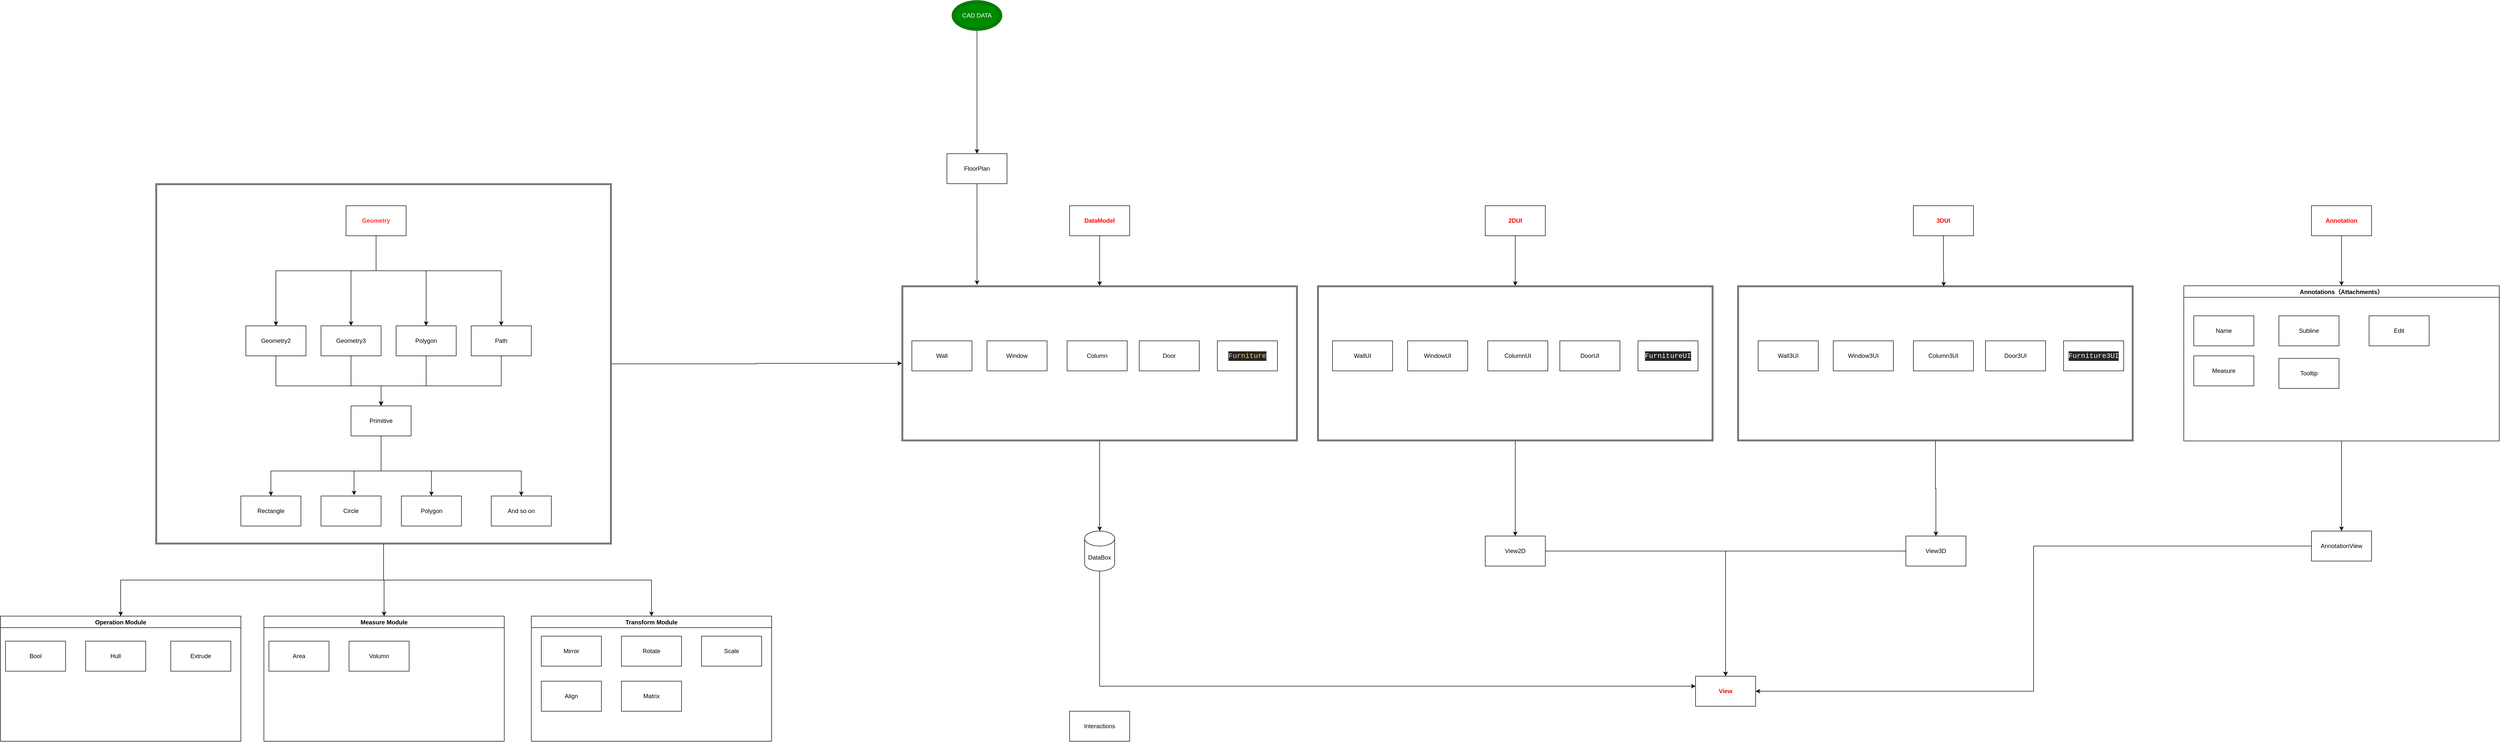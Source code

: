 <mxfile>
    <diagram id="Z0GcILm_RbY9hD6k0gx6" name="Page-1">
        <mxGraphModel dx="1190" dy="1955" grid="1" gridSize="10" guides="1" tooltips="1" connect="1" arrows="1" fold="1" page="1" pageScale="1" pageWidth="827" pageHeight="1169" math="0" shadow="0">
            <root>
                <mxCell id="0"/>
                <mxCell id="1" parent="0"/>
                <mxCell id="193" style="edgeStyle=orthogonalEdgeStyle;rounded=0;orthogonalLoop=1;jettySize=auto;html=1;entryX=0.5;entryY=0;entryDx=0;entryDy=0;" edge="1" parent="1" source="190" target="192">
                    <mxGeometry relative="1" as="geometry"/>
                </mxCell>
                <mxCell id="190" value="" style="shape=ext;double=1;rounded=0;whiteSpace=wrap;html=1;fillColor=none;" vertex="1" parent="1">
                    <mxGeometry x="3529" y="200" width="790" height="310" as="geometry"/>
                </mxCell>
                <mxCell id="117" style="edgeStyle=orthogonalEdgeStyle;rounded=0;orthogonalLoop=1;jettySize=auto;html=1;entryX=0.5;entryY=0;entryDx=0;entryDy=0;" edge="1" parent="1" source="79" target="106">
                    <mxGeometry relative="1" as="geometry"/>
                </mxCell>
                <mxCell id="118" style="edgeStyle=orthogonalEdgeStyle;rounded=0;orthogonalLoop=1;jettySize=auto;html=1;entryX=0.5;entryY=0;entryDx=0;entryDy=0;" edge="1" parent="1" source="79" target="108">
                    <mxGeometry relative="1" as="geometry"/>
                </mxCell>
                <mxCell id="119" style="edgeStyle=orthogonalEdgeStyle;rounded=0;orthogonalLoop=1;jettySize=auto;html=1;entryX=0.5;entryY=0;entryDx=0;entryDy=0;" edge="1" parent="1" source="79" target="112">
                    <mxGeometry relative="1" as="geometry"/>
                </mxCell>
                <mxCell id="201" style="edgeStyle=orthogonalEdgeStyle;rounded=0;orthogonalLoop=1;jettySize=auto;html=1;entryX=0;entryY=0.5;entryDx=0;entryDy=0;" edge="1" parent="1" source="79" target="152">
                    <mxGeometry relative="1" as="geometry"/>
                </mxCell>
                <mxCell id="79" value="" style="shape=ext;double=1;rounded=0;whiteSpace=wrap;html=1;" vertex="1" parent="1">
                    <mxGeometry x="370" y="-4" width="910" height="720" as="geometry"/>
                </mxCell>
                <mxCell id="43" style="edgeStyle=orthogonalEdgeStyle;rounded=0;orthogonalLoop=1;jettySize=auto;html=1;entryX=0.5;entryY=0;entryDx=0;entryDy=0;" edge="1" parent="1" target="35">
                    <mxGeometry relative="1" as="geometry">
                        <mxPoint x="810.0" y="100" as="sourcePoint"/>
                        <Array as="points">
                            <mxPoint x="810" y="170"/>
                            <mxPoint x="610" y="170"/>
                        </Array>
                    </mxGeometry>
                </mxCell>
                <mxCell id="44" style="edgeStyle=orthogonalEdgeStyle;rounded=0;orthogonalLoop=1;jettySize=auto;html=1;entryX=0.5;entryY=0;entryDx=0;entryDy=0;" edge="1" parent="1" target="37">
                    <mxGeometry relative="1" as="geometry">
                        <mxPoint x="810.0" y="100" as="sourcePoint"/>
                        <Array as="points">
                            <mxPoint x="810" y="170"/>
                            <mxPoint x="760" y="170"/>
                        </Array>
                    </mxGeometry>
                </mxCell>
                <mxCell id="45" style="edgeStyle=orthogonalEdgeStyle;rounded=0;orthogonalLoop=1;jettySize=auto;html=1;entryX=0.5;entryY=0;entryDx=0;entryDy=0;" edge="1" parent="1" target="38">
                    <mxGeometry relative="1" as="geometry">
                        <mxPoint x="810.0" y="100" as="sourcePoint"/>
                        <Array as="points">
                            <mxPoint x="810" y="170"/>
                            <mxPoint x="910" y="170"/>
                        </Array>
                    </mxGeometry>
                </mxCell>
                <mxCell id="46" style="edgeStyle=orthogonalEdgeStyle;rounded=0;orthogonalLoop=1;jettySize=auto;html=1;entryX=0.5;entryY=0;entryDx=0;entryDy=0;" edge="1" parent="1" target="39">
                    <mxGeometry relative="1" as="geometry">
                        <mxPoint x="810.0" y="100" as="sourcePoint"/>
                        <Array as="points">
                            <mxPoint x="810" y="170"/>
                            <mxPoint x="1060" y="170"/>
                        </Array>
                    </mxGeometry>
                </mxCell>
                <mxCell id="48" style="edgeStyle=orthogonalEdgeStyle;rounded=0;orthogonalLoop=1;jettySize=auto;html=1;entryX=0.5;entryY=0;entryDx=0;entryDy=0;" edge="1" parent="1" source="35" target="47">
                    <mxGeometry relative="1" as="geometry">
                        <Array as="points">
                            <mxPoint x="610" y="400"/>
                            <mxPoint x="820" y="400"/>
                        </Array>
                    </mxGeometry>
                </mxCell>
                <mxCell id="35" value="Geometry2" style="rounded=0;whiteSpace=wrap;html=1;" vertex="1" parent="1">
                    <mxGeometry x="550" y="280" width="120" height="60" as="geometry"/>
                </mxCell>
                <mxCell id="49" style="edgeStyle=orthogonalEdgeStyle;rounded=0;orthogonalLoop=1;jettySize=auto;html=1;entryX=0.5;entryY=0;entryDx=0;entryDy=0;" edge="1" parent="1" source="37" target="47">
                    <mxGeometry relative="1" as="geometry">
                        <Array as="points">
                            <mxPoint x="760" y="400"/>
                            <mxPoint x="820" y="400"/>
                        </Array>
                    </mxGeometry>
                </mxCell>
                <mxCell id="37" value="Geometry3" style="rounded=0;whiteSpace=wrap;html=1;" vertex="1" parent="1">
                    <mxGeometry x="700" y="280" width="120" height="60" as="geometry"/>
                </mxCell>
                <mxCell id="50" style="edgeStyle=orthogonalEdgeStyle;rounded=0;orthogonalLoop=1;jettySize=auto;html=1;entryX=0.5;entryY=0;entryDx=0;entryDy=0;" edge="1" parent="1" source="38" target="47">
                    <mxGeometry relative="1" as="geometry">
                        <Array as="points">
                            <mxPoint x="910" y="400"/>
                            <mxPoint x="820" y="400"/>
                        </Array>
                    </mxGeometry>
                </mxCell>
                <mxCell id="38" value="Polygon" style="rounded=0;whiteSpace=wrap;html=1;" vertex="1" parent="1">
                    <mxGeometry x="850" y="280" width="120" height="60" as="geometry"/>
                </mxCell>
                <mxCell id="51" style="edgeStyle=orthogonalEdgeStyle;rounded=0;orthogonalLoop=1;jettySize=auto;html=1;entryX=0.5;entryY=0;entryDx=0;entryDy=0;" edge="1" parent="1" source="39" target="47">
                    <mxGeometry relative="1" as="geometry">
                        <Array as="points">
                            <mxPoint x="1060" y="400"/>
                            <mxPoint x="820" y="400"/>
                        </Array>
                    </mxGeometry>
                </mxCell>
                <mxCell id="39" value="Path" style="rounded=0;whiteSpace=wrap;html=1;" vertex="1" parent="1">
                    <mxGeometry x="1000" y="280" width="120" height="60" as="geometry"/>
                </mxCell>
                <mxCell id="53" value="" style="edgeStyle=orthogonalEdgeStyle;rounded=0;orthogonalLoop=1;jettySize=auto;html=1;" edge="1" parent="1" source="47" target="52">
                    <mxGeometry relative="1" as="geometry">
                        <Array as="points">
                            <mxPoint x="820" y="570"/>
                            <mxPoint x="600" y="570"/>
                        </Array>
                    </mxGeometry>
                </mxCell>
                <mxCell id="57" style="edgeStyle=orthogonalEdgeStyle;rounded=0;orthogonalLoop=1;jettySize=auto;html=1;entryX=0.55;entryY=-0.028;entryDx=0;entryDy=0;entryPerimeter=0;" edge="1" parent="1" source="47" target="54">
                    <mxGeometry relative="1" as="geometry">
                        <Array as="points">
                            <mxPoint x="820" y="570"/>
                            <mxPoint x="766" y="570"/>
                        </Array>
                    </mxGeometry>
                </mxCell>
                <mxCell id="58" style="edgeStyle=orthogonalEdgeStyle;rounded=0;orthogonalLoop=1;jettySize=auto;html=1;entryX=0.5;entryY=0;entryDx=0;entryDy=0;" edge="1" parent="1" source="47" target="55">
                    <mxGeometry relative="1" as="geometry">
                        <Array as="points">
                            <mxPoint x="820" y="570"/>
                            <mxPoint x="921" y="570"/>
                        </Array>
                    </mxGeometry>
                </mxCell>
                <mxCell id="59" style="edgeStyle=orthogonalEdgeStyle;rounded=0;orthogonalLoop=1;jettySize=auto;html=1;" edge="1" parent="1" source="47" target="56">
                    <mxGeometry relative="1" as="geometry">
                        <Array as="points">
                            <mxPoint x="820" y="570"/>
                            <mxPoint x="1100" y="570"/>
                        </Array>
                    </mxGeometry>
                </mxCell>
                <mxCell id="47" value="Primitive" style="rounded=0;whiteSpace=wrap;html=1;" vertex="1" parent="1">
                    <mxGeometry x="760" y="440" width="120" height="60" as="geometry"/>
                </mxCell>
                <mxCell id="52" value="Rectangle" style="rounded=0;whiteSpace=wrap;html=1;" vertex="1" parent="1">
                    <mxGeometry x="540" y="620" width="120" height="60" as="geometry"/>
                </mxCell>
                <mxCell id="54" value="Circle" style="rounded=0;whiteSpace=wrap;html=1;" vertex="1" parent="1">
                    <mxGeometry x="700" y="620" width="120" height="60" as="geometry"/>
                </mxCell>
                <mxCell id="55" value="Polygon" style="rounded=0;whiteSpace=wrap;html=1;" vertex="1" parent="1">
                    <mxGeometry x="860.5" y="620" width="120" height="60" as="geometry"/>
                </mxCell>
                <mxCell id="56" value="And so on" style="rounded=0;whiteSpace=wrap;html=1;" vertex="1" parent="1">
                    <mxGeometry x="1040" y="620" width="120" height="60" as="geometry"/>
                </mxCell>
                <mxCell id="106" value="Operation Module" style="swimlane;fillColor=none;" vertex="1" parent="1">
                    <mxGeometry x="60" y="860" width="480" height="250" as="geometry"/>
                </mxCell>
                <mxCell id="64" value="Hull" style="rounded=0;whiteSpace=wrap;html=1;" vertex="1" parent="106">
                    <mxGeometry x="170" y="50" width="120" height="60" as="geometry"/>
                </mxCell>
                <mxCell id="66" value="Extrude" style="rounded=0;whiteSpace=wrap;html=1;" vertex="1" parent="106">
                    <mxGeometry x="340" y="50" width="120" height="60" as="geometry"/>
                </mxCell>
                <mxCell id="107" value="Bool" style="rounded=0;whiteSpace=wrap;html=1;" vertex="1" parent="106">
                    <mxGeometry x="10" y="50" width="120" height="60" as="geometry"/>
                </mxCell>
                <mxCell id="108" value="Measure Module" style="swimlane;fillColor=none;startSize=23;" vertex="1" parent="1">
                    <mxGeometry x="586" y="860" width="480" height="250" as="geometry"/>
                </mxCell>
                <mxCell id="109" value="Volumn" style="rounded=0;whiteSpace=wrap;html=1;" vertex="1" parent="108">
                    <mxGeometry x="170" y="50" width="120" height="60" as="geometry"/>
                </mxCell>
                <mxCell id="111" value="Area" style="rounded=0;whiteSpace=wrap;html=1;" vertex="1" parent="108">
                    <mxGeometry x="10" y="50" width="120" height="60" as="geometry"/>
                </mxCell>
                <mxCell id="112" value="Transform Module" style="swimlane;fillColor=none;startSize=23;" vertex="1" parent="1">
                    <mxGeometry x="1120" y="860" width="480" height="250" as="geometry"/>
                </mxCell>
                <mxCell id="101" value="Mirror" style="rounded=0;whiteSpace=wrap;html=1;" vertex="1" parent="112">
                    <mxGeometry x="20" y="40" width="120" height="60" as="geometry"/>
                </mxCell>
                <mxCell id="102" value="Align" style="rounded=0;whiteSpace=wrap;html=1;" vertex="1" parent="112">
                    <mxGeometry x="20" y="130" width="120" height="60" as="geometry"/>
                </mxCell>
                <mxCell id="100" value="Matrix" style="rounded=0;whiteSpace=wrap;html=1;" vertex="1" parent="112">
                    <mxGeometry x="180" y="130" width="120" height="60" as="geometry"/>
                </mxCell>
                <mxCell id="99" value="Rotate" style="rounded=0;whiteSpace=wrap;html=1;" vertex="1" parent="112">
                    <mxGeometry x="180" y="40" width="120" height="60" as="geometry"/>
                </mxCell>
                <mxCell id="116" value="Scale" style="rounded=0;whiteSpace=wrap;html=1;" vertex="1" parent="112">
                    <mxGeometry x="340" y="40" width="120" height="60" as="geometry"/>
                </mxCell>
                <mxCell id="128" value="Geometry2" style="rounded=0;whiteSpace=wrap;html=1;" vertex="1" parent="1">
                    <mxGeometry x="550" y="280" width="120" height="60" as="geometry"/>
                </mxCell>
                <mxCell id="129" value="Geometry3" style="rounded=0;whiteSpace=wrap;html=1;" vertex="1" parent="1">
                    <mxGeometry x="700" y="280" width="120" height="60" as="geometry"/>
                </mxCell>
                <mxCell id="130" value="Polygon" style="rounded=0;whiteSpace=wrap;html=1;" vertex="1" parent="1">
                    <mxGeometry x="850" y="280" width="120" height="60" as="geometry"/>
                </mxCell>
                <mxCell id="131" value="Path" style="rounded=0;whiteSpace=wrap;html=1;" vertex="1" parent="1">
                    <mxGeometry x="1000" y="280" width="120" height="60" as="geometry"/>
                </mxCell>
                <mxCell id="132" value="Primitive" style="rounded=0;whiteSpace=wrap;html=1;" vertex="1" parent="1">
                    <mxGeometry x="760" y="440" width="120" height="60" as="geometry"/>
                </mxCell>
                <mxCell id="133" value="Rectangle" style="rounded=0;whiteSpace=wrap;html=1;" vertex="1" parent="1">
                    <mxGeometry x="540" y="620" width="120" height="60" as="geometry"/>
                </mxCell>
                <mxCell id="134" value="Circle" style="rounded=0;whiteSpace=wrap;html=1;" vertex="1" parent="1">
                    <mxGeometry x="700" y="620" width="120" height="60" as="geometry"/>
                </mxCell>
                <mxCell id="135" value="Polygon" style="rounded=0;whiteSpace=wrap;html=1;" vertex="1" parent="1">
                    <mxGeometry x="860.5" y="620" width="120" height="60" as="geometry"/>
                </mxCell>
                <mxCell id="136" value="And so on" style="rounded=0;whiteSpace=wrap;html=1;" vertex="1" parent="1">
                    <mxGeometry x="1040" y="620" width="120" height="60" as="geometry"/>
                </mxCell>
                <mxCell id="149" value="&lt;b&gt;&lt;font color=&quot;#ff3333&quot;&gt;Geometry&lt;/font&gt;&lt;/b&gt;" style="rounded=0;whiteSpace=wrap;html=1;" vertex="1" parent="1">
                    <mxGeometry x="750" y="40" width="120" height="60" as="geometry"/>
                </mxCell>
                <mxCell id="200" style="edgeStyle=orthogonalEdgeStyle;rounded=0;orthogonalLoop=1;jettySize=auto;html=1;entryX=0.5;entryY=0;entryDx=0;entryDy=0;entryPerimeter=0;" edge="1" parent="1" source="152" target="170">
                    <mxGeometry relative="1" as="geometry"/>
                </mxCell>
                <mxCell id="152" value="" style="shape=ext;double=1;rounded=0;whiteSpace=wrap;html=1;fillColor=none;" vertex="1" parent="1">
                    <mxGeometry x="1860" y="200" width="790" height="310" as="geometry"/>
                </mxCell>
                <mxCell id="199" style="edgeStyle=orthogonalEdgeStyle;rounded=0;orthogonalLoop=1;jettySize=auto;html=1;entryX=0.5;entryY=0;entryDx=0;entryDy=0;" edge="1" parent="1" source="158" target="152">
                    <mxGeometry relative="1" as="geometry"/>
                </mxCell>
                <mxCell id="158" value="&lt;font color=&quot;#ff0000&quot;&gt;&lt;b&gt;DataModel&lt;/b&gt;&lt;/font&gt;" style="rounded=0;whiteSpace=wrap;html=1;" vertex="1" parent="1">
                    <mxGeometry x="2195" y="40" width="120" height="60" as="geometry"/>
                </mxCell>
                <mxCell id="160" value="Wall" style="rounded=0;whiteSpace=wrap;html=1;" vertex="1" parent="1">
                    <mxGeometry x="1880" y="310" width="120" height="60" as="geometry"/>
                </mxCell>
                <mxCell id="162" value="Window" style="rounded=0;whiteSpace=wrap;html=1;" vertex="1" parent="1">
                    <mxGeometry x="2030" y="310" width="120" height="60" as="geometry"/>
                </mxCell>
                <mxCell id="164" value="Door" style="rounded=0;whiteSpace=wrap;html=1;" vertex="1" parent="1">
                    <mxGeometry x="2334" y="310" width="120" height="60" as="geometry"/>
                </mxCell>
                <mxCell id="166" value="Column" style="rounded=0;whiteSpace=wrap;html=1;" vertex="1" parent="1">
                    <mxGeometry x="2190" y="310" width="120" height="60" as="geometry"/>
                </mxCell>
                <mxCell id="168" value="&lt;div style=&quot;color: rgb(238 , 255 , 255) ; background-color: rgb(37 , 37 , 38) ; font-family: &amp;#34;consolas&amp;#34; , &amp;#34;courier new&amp;#34; , monospace ; font-size: 14px ; line-height: 19px&quot;&gt;&lt;span style=&quot;color: #ffcb6b&quot;&gt;Furniture&lt;/span&gt;&lt;/div&gt;" style="rounded=0;whiteSpace=wrap;html=1;" vertex="1" parent="1">
                    <mxGeometry x="2490" y="310" width="120" height="60" as="geometry"/>
                </mxCell>
                <mxCell id="169" value="" style="edgeStyle=orthogonalEdgeStyle;rounded=0;orthogonalLoop=1;jettySize=auto;html=1;" edge="1" parent="1" source="170" target="171">
                    <mxGeometry relative="1" as="geometry">
                        <Array as="points">
                            <mxPoint x="2255" y="1000"/>
                        </Array>
                    </mxGeometry>
                </mxCell>
                <mxCell id="170" value="DataBox" style="shape=cylinder3;whiteSpace=wrap;html=1;boundedLbl=1;backgroundOutline=1;size=15;" vertex="1" parent="1">
                    <mxGeometry x="2225" y="690" width="60" height="80" as="geometry"/>
                </mxCell>
                <mxCell id="171" value="&lt;b&gt;&lt;font color=&quot;#ff0000&quot;&gt;View&lt;/font&gt;&lt;/b&gt;" style="whiteSpace=wrap;html=1;" vertex="1" parent="1">
                    <mxGeometry x="3445" y="980" width="120" height="60" as="geometry"/>
                </mxCell>
                <mxCell id="197" style="edgeStyle=orthogonalEdgeStyle;rounded=0;orthogonalLoop=1;jettySize=auto;html=1;entryX=0.5;entryY=0;entryDx=0;entryDy=0;" edge="1" parent="1" source="177" target="178">
                    <mxGeometry relative="1" as="geometry"/>
                </mxCell>
                <mxCell id="177" value="&lt;b&gt;&lt;font color=&quot;#ff0000&quot;&gt;2DUI&lt;/font&gt;&lt;/b&gt;" style="rounded=0;whiteSpace=wrap;html=1;" vertex="1" parent="1">
                    <mxGeometry x="3025" y="40" width="120" height="60" as="geometry"/>
                </mxCell>
                <mxCell id="195" style="edgeStyle=orthogonalEdgeStyle;rounded=0;orthogonalLoop=1;jettySize=auto;html=1;entryX=0.5;entryY=0;entryDx=0;entryDy=0;" edge="1" parent="1" source="178" target="191">
                    <mxGeometry relative="1" as="geometry"/>
                </mxCell>
                <mxCell id="178" value="" style="shape=ext;double=1;rounded=0;whiteSpace=wrap;html=1;fillColor=none;" vertex="1" parent="1">
                    <mxGeometry x="2690" y="200" width="790" height="310" as="geometry"/>
                </mxCell>
                <mxCell id="179" value="WallUI" style="rounded=0;whiteSpace=wrap;html=1;" vertex="1" parent="1">
                    <mxGeometry x="2720" y="310" width="120" height="60" as="geometry"/>
                </mxCell>
                <mxCell id="180" value="WindowUI" style="rounded=0;whiteSpace=wrap;html=1;" vertex="1" parent="1">
                    <mxGeometry x="2870" y="310" width="120" height="60" as="geometry"/>
                </mxCell>
                <mxCell id="181" value="DoorUI" style="rounded=0;whiteSpace=wrap;html=1;" vertex="1" parent="1">
                    <mxGeometry x="3174" y="310" width="120" height="60" as="geometry"/>
                </mxCell>
                <mxCell id="182" value="ColumnUI" style="rounded=0;whiteSpace=wrap;html=1;" vertex="1" parent="1">
                    <mxGeometry x="3030" y="310" width="120" height="60" as="geometry"/>
                </mxCell>
                <mxCell id="183" value="&lt;div style=&quot;background-color: rgb(37 , 37 , 38) ; font-family: &amp;#34;consolas&amp;#34; , &amp;#34;courier new&amp;#34; , monospace ; font-size: 14px ; line-height: 19px&quot;&gt;&lt;font color=&quot;#ffffff&quot;&gt;FurnitureUI&lt;/font&gt;&lt;/div&gt;" style="rounded=0;whiteSpace=wrap;html=1;" vertex="1" parent="1">
                    <mxGeometry x="3330" y="310" width="120" height="60" as="geometry"/>
                </mxCell>
                <mxCell id="198" style="edgeStyle=orthogonalEdgeStyle;rounded=0;orthogonalLoop=1;jettySize=auto;html=1;entryX=0.521;entryY=0.004;entryDx=0;entryDy=0;entryPerimeter=0;" edge="1" parent="1" source="184" target="190">
                    <mxGeometry relative="1" as="geometry"/>
                </mxCell>
                <mxCell id="184" value="&lt;b&gt;&lt;font color=&quot;#ff0000&quot;&gt;3DUI&lt;/font&gt;&lt;/b&gt;" style="rounded=0;whiteSpace=wrap;html=1;" vertex="1" parent="1">
                    <mxGeometry x="3880" y="40" width="120" height="60" as="geometry"/>
                </mxCell>
                <mxCell id="185" value="Wall3UI" style="rounded=0;whiteSpace=wrap;html=1;" vertex="1" parent="1">
                    <mxGeometry x="3570" y="310" width="120" height="60" as="geometry"/>
                </mxCell>
                <mxCell id="186" value="Window3UI" style="rounded=0;whiteSpace=wrap;html=1;" vertex="1" parent="1">
                    <mxGeometry x="3720" y="310" width="120" height="60" as="geometry"/>
                </mxCell>
                <mxCell id="187" value="Door3UI" style="rounded=0;whiteSpace=wrap;html=1;" vertex="1" parent="1">
                    <mxGeometry x="4024" y="310" width="120" height="60" as="geometry"/>
                </mxCell>
                <mxCell id="188" value="Column3UI" style="rounded=0;whiteSpace=wrap;html=1;" vertex="1" parent="1">
                    <mxGeometry x="3880" y="310" width="120" height="60" as="geometry"/>
                </mxCell>
                <mxCell id="189" value="&lt;div style=&quot;background-color: rgb(37 , 37 , 38) ; font-family: &amp;#34;consolas&amp;#34; , &amp;#34;courier new&amp;#34; , monospace ; font-size: 14px ; line-height: 19px&quot;&gt;&lt;font color=&quot;#ffffff&quot;&gt;Furniture3UI&lt;/font&gt;&lt;/div&gt;" style="rounded=0;whiteSpace=wrap;html=1;" vertex="1" parent="1">
                    <mxGeometry x="4180" y="310" width="120" height="60" as="geometry"/>
                </mxCell>
                <mxCell id="196" style="edgeStyle=orthogonalEdgeStyle;rounded=0;orthogonalLoop=1;jettySize=auto;html=1;entryX=0.5;entryY=0;entryDx=0;entryDy=0;" edge="1" parent="1" source="191" target="171">
                    <mxGeometry relative="1" as="geometry"/>
                </mxCell>
                <mxCell id="191" value="View2D" style="whiteSpace=wrap;html=1;" vertex="1" parent="1">
                    <mxGeometry x="3025" y="700" width="120" height="60" as="geometry"/>
                </mxCell>
                <mxCell id="194" style="edgeStyle=orthogonalEdgeStyle;rounded=0;orthogonalLoop=1;jettySize=auto;html=1;entryX=0.5;entryY=0;entryDx=0;entryDy=0;" edge="1" parent="1" source="192" target="171">
                    <mxGeometry relative="1" as="geometry"/>
                </mxCell>
                <mxCell id="192" value="View3D" style="whiteSpace=wrap;html=1;" vertex="1" parent="1">
                    <mxGeometry x="3865" y="700" width="120" height="60" as="geometry"/>
                </mxCell>
                <mxCell id="203" value="Interactions" style="rounded=0;whiteSpace=wrap;html=1;fillColor=none;" vertex="1" parent="1">
                    <mxGeometry x="2195" y="1050" width="120" height="60" as="geometry"/>
                </mxCell>
                <mxCell id="212" style="edgeStyle=orthogonalEdgeStyle;rounded=0;orthogonalLoop=1;jettySize=auto;html=1;entryX=0.5;entryY=0;entryDx=0;entryDy=0;" edge="1" parent="1" source="205" target="211">
                    <mxGeometry relative="1" as="geometry"/>
                </mxCell>
                <mxCell id="205" value="Annotations（Attachments）" style="swimlane;fillColor=none;" vertex="1" parent="1">
                    <mxGeometry x="4420" y="200" width="630" height="310" as="geometry">
                        <mxRectangle x="4440" y="298.5" width="200" height="23" as="alternateBounds"/>
                    </mxGeometry>
                </mxCell>
                <mxCell id="206" value="Name" style="rounded=0;whiteSpace=wrap;html=1;fillColor=none;" vertex="1" parent="205">
                    <mxGeometry x="20" y="60" width="120" height="60" as="geometry"/>
                </mxCell>
                <mxCell id="207" value="Measure" style="rounded=0;whiteSpace=wrap;html=1;fillColor=none;" vertex="1" parent="205">
                    <mxGeometry x="20" y="140" width="120" height="60" as="geometry"/>
                </mxCell>
                <mxCell id="208" value="Edit" style="rounded=0;whiteSpace=wrap;html=1;fillColor=none;" vertex="1" parent="205">
                    <mxGeometry x="370" y="60" width="120" height="60" as="geometry"/>
                </mxCell>
                <mxCell id="209" value="Subline" style="rounded=0;whiteSpace=wrap;html=1;fillColor=none;" vertex="1" parent="205">
                    <mxGeometry x="190" y="60" width="120" height="60" as="geometry"/>
                </mxCell>
                <mxCell id="210" value="Tooltip" style="rounded=0;whiteSpace=wrap;html=1;fillColor=none;" vertex="1" parent="205">
                    <mxGeometry x="190" y="145" width="120" height="60" as="geometry"/>
                </mxCell>
                <mxCell id="213" style="edgeStyle=orthogonalEdgeStyle;rounded=0;orthogonalLoop=1;jettySize=auto;html=1;entryX=1;entryY=0.5;entryDx=0;entryDy=0;" edge="1" parent="1" source="211" target="171">
                    <mxGeometry relative="1" as="geometry"/>
                </mxCell>
                <mxCell id="211" value="AnnotationView" style="whiteSpace=wrap;html=1;" vertex="1" parent="1">
                    <mxGeometry x="4675" y="690" width="120" height="60" as="geometry"/>
                </mxCell>
                <mxCell id="216" value="" style="edgeStyle=orthogonalEdgeStyle;rounded=0;orthogonalLoop=1;jettySize=auto;html=1;entryX=0.5;entryY=0;entryDx=0;entryDy=0;" edge="1" parent="1" source="214" target="205">
                    <mxGeometry relative="1" as="geometry">
                        <mxPoint x="4730" y="180" as="targetPoint"/>
                    </mxGeometry>
                </mxCell>
                <mxCell id="214" value="&lt;b&gt;&lt;font color=&quot;#ff0000&quot;&gt;Annotation&lt;/font&gt;&lt;/b&gt;" style="rounded=0;whiteSpace=wrap;html=1;" vertex="1" parent="1">
                    <mxGeometry x="4675" y="40" width="120" height="60" as="geometry"/>
                </mxCell>
                <mxCell id="224" style="edgeStyle=orthogonalEdgeStyle;rounded=0;orthogonalLoop=1;jettySize=auto;html=1;entryX=0.5;entryY=0;entryDx=0;entryDy=0;" edge="1" parent="1" source="220" target="223">
                    <mxGeometry relative="1" as="geometry"/>
                </mxCell>
                <mxCell id="220" value="CAD DATA" style="ellipse;shape=doubleEllipse;whiteSpace=wrap;html=1;fillColor=#008a00;strokeColor=#005700;fontColor=#ffffff;" vertex="1" parent="1">
                    <mxGeometry x="1960" y="-370" width="100" height="60" as="geometry"/>
                </mxCell>
                <mxCell id="226" style="edgeStyle=orthogonalEdgeStyle;rounded=0;orthogonalLoop=1;jettySize=auto;html=1;entryX=0.19;entryY=-0.006;entryDx=0;entryDy=0;entryPerimeter=0;" edge="1" parent="1" source="223" target="152">
                    <mxGeometry relative="1" as="geometry"/>
                </mxCell>
                <mxCell id="223" value="FloorPlan" style="rounded=0;whiteSpace=wrap;html=1;fillColor=none;" vertex="1" parent="1">
                    <mxGeometry x="1950" y="-64" width="120" height="60" as="geometry"/>
                </mxCell>
            </root>
        </mxGraphModel>
    </diagram>
</mxfile>